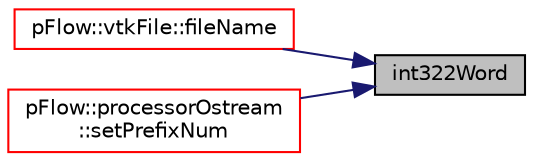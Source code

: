 digraph "int322Word"
{
 // LATEX_PDF_SIZE
  edge [fontname="Helvetica",fontsize="10",labelfontname="Helvetica",labelfontsize="10"];
  node [fontname="Helvetica",fontsize="10",shape=record];
  rankdir="RL";
  Node1 [label="int322Word",height=0.2,width=0.4,color="black", fillcolor="grey75", style="filled", fontcolor="black",tooltip="Convert int32 to word."];
  Node1 -> Node2 [dir="back",color="midnightblue",fontsize="10",style="solid",fontname="Helvetica"];
  Node2 [label="pFlow::vtkFile::fileName",height=0.2,width=0.4,color="red", fillcolor="white", style="filled",URL="$classpFlow_1_1vtkFile.html#aae8a01aeff2b37c5242e6cdc45a8852d",tooltip=" "];
  Node1 -> Node12 [dir="back",color="midnightblue",fontsize="10",style="solid",fontname="Helvetica"];
  Node12 [label="pFlow::processorOstream\l::setPrefixNum",height=0.2,width=0.4,color="red", fillcolor="white", style="filled",URL="$classpFlow_1_1processorOstream.html#a42b4a0b0ca2aa86b5af71a2c90138f10",tooltip="Set processor number to be used in the prefix."];
}

